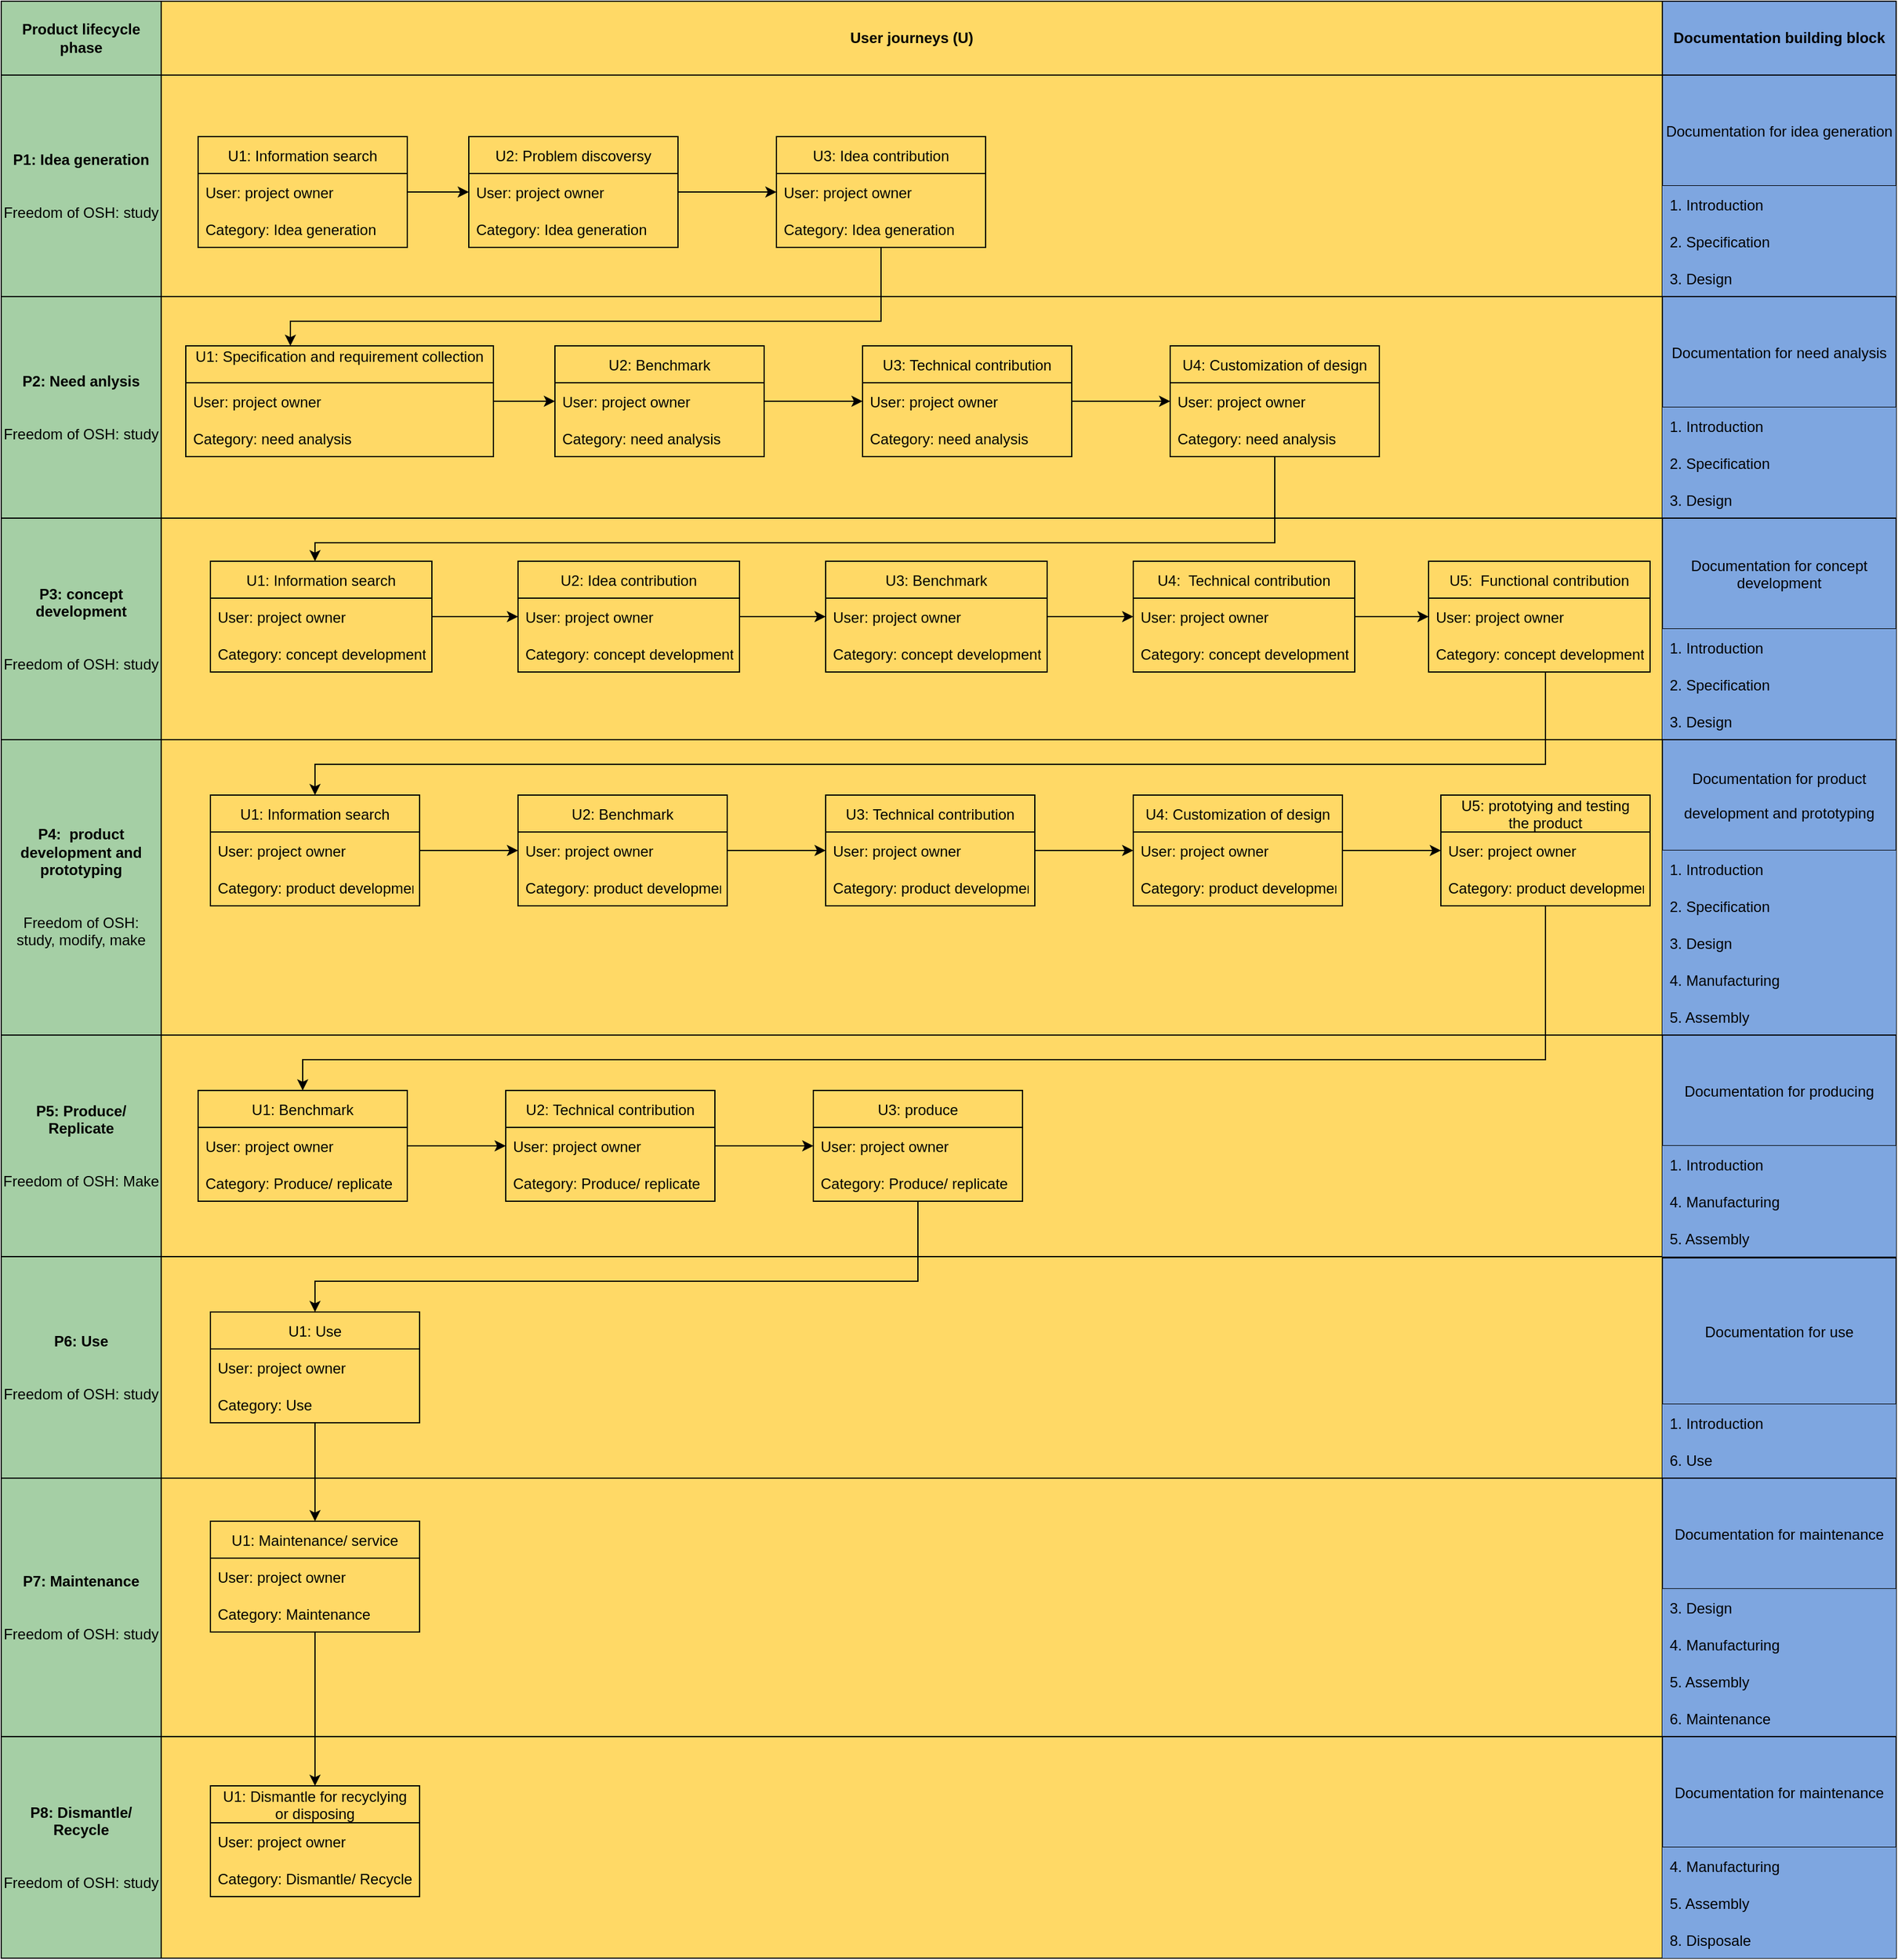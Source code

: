 <mxfile version="15.3.8" type="github">
  <diagram id="PqBIYU05dPy_sP4pm3ZJ" name="Page-1">
    <mxGraphModel dx="1395" dy="766" grid="1" gridSize="10" guides="1" tooltips="1" connect="1" arrows="1" fold="1" page="1" pageScale="1" pageWidth="827" pageHeight="1169" math="0" shadow="0">
      <root>
        <mxCell id="0" />
        <mxCell id="1" parent="0" />
        <mxCell id="xGW7fza09lIFAX_tL9IV-196" value="" style="rounded=0;whiteSpace=wrap;html=1;fillColor=#FFD966;" vertex="1" parent="1">
          <mxGeometry x="230" y="1450" width="1220" height="180" as="geometry" />
        </mxCell>
        <mxCell id="xGW7fza09lIFAX_tL9IV-183" value="" style="rounded=0;whiteSpace=wrap;html=1;fillColor=#FFD966;" vertex="1" parent="1">
          <mxGeometry x="230" y="1240" width="1220" height="210" as="geometry" />
        </mxCell>
        <mxCell id="xGW7fza09lIFAX_tL9IV-172" value="" style="rounded=0;whiteSpace=wrap;html=1;fillColor=#FFD966;" vertex="1" parent="1">
          <mxGeometry x="230" y="1060" width="1220" height="180" as="geometry" />
        </mxCell>
        <mxCell id="xGW7fza09lIFAX_tL9IV-149" value="" style="rounded=0;whiteSpace=wrap;html=1;fillColor=#FFD966;" vertex="1" parent="1">
          <mxGeometry x="230" y="880" width="1220" height="180" as="geometry" />
        </mxCell>
        <mxCell id="xGW7fza09lIFAX_tL9IV-121" value="" style="rounded=0;whiteSpace=wrap;html=1;fillColor=#FFD966;" vertex="1" parent="1">
          <mxGeometry x="230" y="640" width="1220" height="240" as="geometry" />
        </mxCell>
        <mxCell id="xGW7fza09lIFAX_tL9IV-95" value="" style="rounded=0;whiteSpace=wrap;html=1;fillColor=#FFD966;" vertex="1" parent="1">
          <mxGeometry x="230" y="460" width="1220" height="180" as="geometry" />
        </mxCell>
        <mxCell id="xGW7fza09lIFAX_tL9IV-64" value="" style="rounded=0;whiteSpace=wrap;html=1;fillColor=#FFD966;" vertex="1" parent="1">
          <mxGeometry x="230" y="280" width="1220" height="180" as="geometry" />
        </mxCell>
        <mxCell id="xGW7fza09lIFAX_tL9IV-52" value="" style="rounded=0;whiteSpace=wrap;html=1;fillColor=#FFD966;" vertex="1" parent="1">
          <mxGeometry x="230" y="100" width="1220" height="180" as="geometry" />
        </mxCell>
        <mxCell id="xGW7fza09lIFAX_tL9IV-37" value="&lt;div&gt;&lt;b&gt;P1: Idea generation&lt;/b&gt;&lt;/div&gt;&lt;div&gt;&lt;br&gt;&lt;/div&gt;&lt;div&gt;&lt;br&gt;&lt;/div&gt;&lt;div&gt;Freedom of OSH: study&lt;br&gt;&lt;/div&gt;" style="rounded=0;whiteSpace=wrap;html=1;fillColor=#A5CFA5;" vertex="1" parent="1">
          <mxGeometry x="100" y="100" width="130" height="180" as="geometry" />
        </mxCell>
        <mxCell id="xGW7fza09lIFAX_tL9IV-38" value="U1: Information search" style="swimlane;fontStyle=0;childLayout=stackLayout;horizontal=1;startSize=30;horizontalStack=0;resizeParent=1;resizeParentMax=0;resizeLast=0;collapsible=1;marginBottom=0;fillColor=#FFD966;" vertex="1" parent="1">
          <mxGeometry x="260" y="150" width="170" height="90" as="geometry" />
        </mxCell>
        <mxCell id="xGW7fza09lIFAX_tL9IV-39" value="User: project owner" style="text;strokeColor=none;fillColor=none;align=left;verticalAlign=middle;spacingLeft=4;spacingRight=4;overflow=hidden;points=[[0,0.5],[1,0.5]];portConstraint=eastwest;rotatable=0;" vertex="1" parent="xGW7fza09lIFAX_tL9IV-38">
          <mxGeometry y="30" width="170" height="30" as="geometry" />
        </mxCell>
        <mxCell id="xGW7fza09lIFAX_tL9IV-40" value="Category: Idea generation" style="text;strokeColor=none;fillColor=none;align=left;verticalAlign=middle;spacingLeft=4;spacingRight=4;overflow=hidden;points=[[0,0.5],[1,0.5]];portConstraint=eastwest;rotatable=0;" vertex="1" parent="xGW7fza09lIFAX_tL9IV-38">
          <mxGeometry y="60" width="170" height="30" as="geometry" />
        </mxCell>
        <mxCell id="xGW7fza09lIFAX_tL9IV-51" value="" style="edgeStyle=orthogonalEdgeStyle;rounded=0;orthogonalLoop=1;jettySize=auto;html=1;" edge="1" parent="1" source="xGW7fza09lIFAX_tL9IV-44" target="xGW7fza09lIFAX_tL9IV-48">
          <mxGeometry relative="1" as="geometry" />
        </mxCell>
        <mxCell id="xGW7fza09lIFAX_tL9IV-44" value="U2: Problem discoversy" style="swimlane;fontStyle=0;childLayout=stackLayout;horizontal=1;startSize=30;horizontalStack=0;resizeParent=1;resizeParentMax=0;resizeLast=0;collapsible=1;marginBottom=0;fillColor=#FFD966;" vertex="1" parent="1">
          <mxGeometry x="480" y="150" width="170" height="90" as="geometry" />
        </mxCell>
        <mxCell id="xGW7fza09lIFAX_tL9IV-45" value="User: project owner" style="text;strokeColor=none;fillColor=none;align=left;verticalAlign=middle;spacingLeft=4;spacingRight=4;overflow=hidden;points=[[0,0.5],[1,0.5]];portConstraint=eastwest;rotatable=0;" vertex="1" parent="xGW7fza09lIFAX_tL9IV-44">
          <mxGeometry y="30" width="170" height="30" as="geometry" />
        </mxCell>
        <mxCell id="xGW7fza09lIFAX_tL9IV-46" value="Category: Idea generation" style="text;strokeColor=none;fillColor=none;align=left;verticalAlign=middle;spacingLeft=4;spacingRight=4;overflow=hidden;points=[[0,0.5],[1,0.5]];portConstraint=eastwest;rotatable=0;" vertex="1" parent="xGW7fza09lIFAX_tL9IV-44">
          <mxGeometry y="60" width="170" height="30" as="geometry" />
        </mxCell>
        <mxCell id="xGW7fza09lIFAX_tL9IV-47" value="" style="endArrow=classic;html=1;exitX=1;exitY=0.5;exitDx=0;exitDy=0;" edge="1" parent="1" source="xGW7fza09lIFAX_tL9IV-39">
          <mxGeometry width="50" height="50" relative="1" as="geometry">
            <mxPoint x="490" y="220" as="sourcePoint" />
            <mxPoint x="480" y="195" as="targetPoint" />
          </mxGeometry>
        </mxCell>
        <mxCell id="xGW7fza09lIFAX_tL9IV-63" value="" style="edgeStyle=orthogonalEdgeStyle;rounded=0;orthogonalLoop=1;jettySize=auto;html=1;" edge="1" parent="1" source="xGW7fza09lIFAX_tL9IV-48" target="xGW7fza09lIFAX_tL9IV-60">
          <mxGeometry relative="1" as="geometry">
            <Array as="points">
              <mxPoint x="815" y="300" />
              <mxPoint x="335" y="300" />
            </Array>
          </mxGeometry>
        </mxCell>
        <mxCell id="xGW7fza09lIFAX_tL9IV-48" value="U3: Idea contribution" style="swimlane;fontStyle=0;childLayout=stackLayout;horizontal=1;startSize=30;horizontalStack=0;resizeParent=1;resizeParentMax=0;resizeLast=0;collapsible=1;marginBottom=0;fillColor=#FFD966;" vertex="1" parent="1">
          <mxGeometry x="730" y="150" width="170" height="90" as="geometry" />
        </mxCell>
        <mxCell id="xGW7fza09lIFAX_tL9IV-49" value="User: project owner" style="text;strokeColor=none;fillColor=none;align=left;verticalAlign=middle;spacingLeft=4;spacingRight=4;overflow=hidden;points=[[0,0.5],[1,0.5]];portConstraint=eastwest;rotatable=0;" vertex="1" parent="xGW7fza09lIFAX_tL9IV-48">
          <mxGeometry y="30" width="170" height="30" as="geometry" />
        </mxCell>
        <mxCell id="xGW7fza09lIFAX_tL9IV-50" value="Category: Idea generation" style="text;strokeColor=none;fillColor=none;align=left;verticalAlign=middle;spacingLeft=4;spacingRight=4;overflow=hidden;points=[[0,0.5],[1,0.5]];portConstraint=eastwest;rotatable=0;" vertex="1" parent="xGW7fza09lIFAX_tL9IV-48">
          <mxGeometry y="60" width="170" height="30" as="geometry" />
        </mxCell>
        <mxCell id="xGW7fza09lIFAX_tL9IV-56" value="Documentation for idea generation" style="swimlane;fontStyle=0;childLayout=stackLayout;horizontal=1;startSize=90;horizontalStack=0;resizeParent=1;resizeParentMax=0;resizeLast=0;collapsible=1;marginBottom=0;fillColor=#7EA6E0;" vertex="1" parent="1">
          <mxGeometry x="1450" y="100" width="190" height="180" as="geometry" />
        </mxCell>
        <mxCell id="xGW7fza09lIFAX_tL9IV-57" value="1. Introduction" style="text;strokeColor=none;fillColor=#7EA6E0;align=left;verticalAlign=middle;spacingLeft=4;spacingRight=4;overflow=hidden;points=[[0,0.5],[1,0.5]];portConstraint=eastwest;rotatable=0;" vertex="1" parent="xGW7fza09lIFAX_tL9IV-56">
          <mxGeometry y="90" width="190" height="30" as="geometry" />
        </mxCell>
        <mxCell id="xGW7fza09lIFAX_tL9IV-58" value="2. Specification" style="text;strokeColor=none;fillColor=#7EA6E0;align=left;verticalAlign=middle;spacingLeft=4;spacingRight=4;overflow=hidden;points=[[0,0.5],[1,0.5]];portConstraint=eastwest;rotatable=0;" vertex="1" parent="xGW7fza09lIFAX_tL9IV-56">
          <mxGeometry y="120" width="190" height="30" as="geometry" />
        </mxCell>
        <mxCell id="xGW7fza09lIFAX_tL9IV-59" value="3. Design" style="text;strokeColor=none;fillColor=#7EA6E0;align=left;verticalAlign=middle;spacingLeft=4;spacingRight=4;overflow=hidden;points=[[0,0.5],[1,0.5]];portConstraint=eastwest;rotatable=0;" vertex="1" parent="xGW7fza09lIFAX_tL9IV-56">
          <mxGeometry y="150" width="190" height="30" as="geometry" />
        </mxCell>
        <mxCell id="xGW7fza09lIFAX_tL9IV-60" value="U1: Specification and requirement collection&#xa;" style="swimlane;fontStyle=0;childLayout=stackLayout;horizontal=1;startSize=30;horizontalStack=0;resizeParent=1;resizeParentMax=0;resizeLast=0;collapsible=1;marginBottom=0;fillColor=#FFD966;" vertex="1" parent="1">
          <mxGeometry x="250" y="320" width="250" height="90" as="geometry" />
        </mxCell>
        <mxCell id="xGW7fza09lIFAX_tL9IV-61" value="User: project owner" style="text;strokeColor=none;fillColor=none;align=left;verticalAlign=middle;spacingLeft=4;spacingRight=4;overflow=hidden;points=[[0,0.5],[1,0.5]];portConstraint=eastwest;rotatable=0;" vertex="1" parent="xGW7fza09lIFAX_tL9IV-60">
          <mxGeometry y="30" width="250" height="30" as="geometry" />
        </mxCell>
        <mxCell id="xGW7fza09lIFAX_tL9IV-62" value="Category: need analysis" style="text;strokeColor=none;fillColor=none;align=left;verticalAlign=middle;spacingLeft=4;spacingRight=4;overflow=hidden;points=[[0,0.5],[1,0.5]];portConstraint=eastwest;rotatable=0;" vertex="1" parent="xGW7fza09lIFAX_tL9IV-60">
          <mxGeometry y="60" width="250" height="30" as="geometry" />
        </mxCell>
        <mxCell id="xGW7fza09lIFAX_tL9IV-65" value="&lt;div&gt;&lt;b&gt;P2: Need anlysis&lt;br&gt;&lt;/b&gt;&lt;/div&gt;&lt;div&gt;&lt;br&gt;&lt;/div&gt;&lt;div&gt;&lt;br&gt;&lt;/div&gt;&lt;div&gt;Freedom of OSH: study&lt;br&gt;&lt;/div&gt;" style="rounded=0;whiteSpace=wrap;html=1;fillColor=#A5CFA5;" vertex="1" parent="1">
          <mxGeometry x="100" y="280" width="130" height="180" as="geometry" />
        </mxCell>
        <mxCell id="xGW7fza09lIFAX_tL9IV-77" value="" style="edgeStyle=orthogonalEdgeStyle;rounded=0;orthogonalLoop=1;jettySize=auto;html=1;" edge="1" parent="1" source="xGW7fza09lIFAX_tL9IV-69" target="xGW7fza09lIFAX_tL9IV-74">
          <mxGeometry relative="1" as="geometry" />
        </mxCell>
        <mxCell id="xGW7fza09lIFAX_tL9IV-69" value="U2: Benchmark" style="swimlane;fontStyle=0;childLayout=stackLayout;horizontal=1;startSize=30;horizontalStack=0;resizeParent=1;resizeParentMax=0;resizeLast=0;collapsible=1;marginBottom=0;fillColor=#FFD966;" vertex="1" parent="1">
          <mxGeometry x="550" y="320" width="170" height="90" as="geometry" />
        </mxCell>
        <mxCell id="xGW7fza09lIFAX_tL9IV-70" value="User: project owner" style="text;strokeColor=none;fillColor=none;align=left;verticalAlign=middle;spacingLeft=4;spacingRight=4;overflow=hidden;points=[[0,0.5],[1,0.5]];portConstraint=eastwest;rotatable=0;" vertex="1" parent="xGW7fza09lIFAX_tL9IV-69">
          <mxGeometry y="30" width="170" height="30" as="geometry" />
        </mxCell>
        <mxCell id="xGW7fza09lIFAX_tL9IV-71" value="Category: need analysis" style="text;strokeColor=none;fillColor=none;align=left;verticalAlign=middle;spacingLeft=4;spacingRight=4;overflow=hidden;points=[[0,0.5],[1,0.5]];portConstraint=eastwest;rotatable=0;" vertex="1" parent="xGW7fza09lIFAX_tL9IV-69">
          <mxGeometry y="60" width="170" height="30" as="geometry" />
        </mxCell>
        <mxCell id="xGW7fza09lIFAX_tL9IV-72" value="" style="endArrow=classic;html=1;exitX=1;exitY=0.5;exitDx=0;exitDy=0;" edge="1" parent="1" source="xGW7fza09lIFAX_tL9IV-61">
          <mxGeometry width="50" height="50" relative="1" as="geometry">
            <mxPoint x="560" y="220" as="sourcePoint" />
            <mxPoint x="550" y="365" as="targetPoint" />
          </mxGeometry>
        </mxCell>
        <mxCell id="xGW7fza09lIFAX_tL9IV-82" value="" style="edgeStyle=orthogonalEdgeStyle;rounded=0;orthogonalLoop=1;jettySize=auto;html=1;" edge="1" parent="1" source="xGW7fza09lIFAX_tL9IV-74" target="xGW7fza09lIFAX_tL9IV-79">
          <mxGeometry relative="1" as="geometry" />
        </mxCell>
        <mxCell id="xGW7fza09lIFAX_tL9IV-74" value="U3: Technical contribution" style="swimlane;fontStyle=0;childLayout=stackLayout;horizontal=1;startSize=30;horizontalStack=0;resizeParent=1;resizeParentMax=0;resizeLast=0;collapsible=1;marginBottom=0;fillColor=#FFD966;" vertex="1" parent="1">
          <mxGeometry x="800" y="320" width="170" height="90" as="geometry" />
        </mxCell>
        <mxCell id="xGW7fza09lIFAX_tL9IV-75" value="User: project owner" style="text;strokeColor=none;fillColor=none;align=left;verticalAlign=middle;spacingLeft=4;spacingRight=4;overflow=hidden;points=[[0,0.5],[1,0.5]];portConstraint=eastwest;rotatable=0;" vertex="1" parent="xGW7fza09lIFAX_tL9IV-74">
          <mxGeometry y="30" width="170" height="30" as="geometry" />
        </mxCell>
        <mxCell id="xGW7fza09lIFAX_tL9IV-76" value="Category: need analysis" style="text;strokeColor=none;fillColor=none;align=left;verticalAlign=middle;spacingLeft=4;spacingRight=4;overflow=hidden;points=[[0,0.5],[1,0.5]];portConstraint=eastwest;rotatable=0;" vertex="1" parent="xGW7fza09lIFAX_tL9IV-74">
          <mxGeometry y="60" width="170" height="30" as="geometry" />
        </mxCell>
        <mxCell id="xGW7fza09lIFAX_tL9IV-99" value="" style="edgeStyle=orthogonalEdgeStyle;rounded=0;orthogonalLoop=1;jettySize=auto;html=1;" edge="1" parent="1" source="xGW7fza09lIFAX_tL9IV-79" target="xGW7fza09lIFAX_tL9IV-96">
          <mxGeometry relative="1" as="geometry">
            <Array as="points">
              <mxPoint x="1135" y="480" />
              <mxPoint x="355" y="480" />
            </Array>
          </mxGeometry>
        </mxCell>
        <mxCell id="xGW7fza09lIFAX_tL9IV-79" value="U4: Customization of design " style="swimlane;fontStyle=0;childLayout=stackLayout;horizontal=1;startSize=30;horizontalStack=0;resizeParent=1;resizeParentMax=0;resizeLast=0;collapsible=1;marginBottom=0;fillColor=#FFD966;" vertex="1" parent="1">
          <mxGeometry x="1050" y="320" width="170" height="90" as="geometry" />
        </mxCell>
        <mxCell id="xGW7fza09lIFAX_tL9IV-80" value="User: project owner" style="text;strokeColor=none;fillColor=none;align=left;verticalAlign=middle;spacingLeft=4;spacingRight=4;overflow=hidden;points=[[0,0.5],[1,0.5]];portConstraint=eastwest;rotatable=0;" vertex="1" parent="xGW7fza09lIFAX_tL9IV-79">
          <mxGeometry y="30" width="170" height="30" as="geometry" />
        </mxCell>
        <mxCell id="xGW7fza09lIFAX_tL9IV-81" value="Category: need analysis" style="text;strokeColor=none;fillColor=none;align=left;verticalAlign=middle;spacingLeft=4;spacingRight=4;overflow=hidden;points=[[0,0.5],[1,0.5]];portConstraint=eastwest;rotatable=0;" vertex="1" parent="xGW7fza09lIFAX_tL9IV-79">
          <mxGeometry y="60" width="170" height="30" as="geometry" />
        </mxCell>
        <mxCell id="xGW7fza09lIFAX_tL9IV-87" value="Documentation for need analysis" style="swimlane;fontStyle=0;childLayout=stackLayout;horizontal=1;startSize=90;horizontalStack=0;resizeParent=1;resizeParentMax=0;resizeLast=0;collapsible=1;marginBottom=0;fillColor=#7EA6E0;" vertex="1" parent="1">
          <mxGeometry x="1450" y="280" width="190" height="180" as="geometry" />
        </mxCell>
        <mxCell id="xGW7fza09lIFAX_tL9IV-88" value="1. Introduction" style="text;strokeColor=none;fillColor=#7EA6E0;align=left;verticalAlign=middle;spacingLeft=4;spacingRight=4;overflow=hidden;points=[[0,0.5],[1,0.5]];portConstraint=eastwest;rotatable=0;" vertex="1" parent="xGW7fza09lIFAX_tL9IV-87">
          <mxGeometry y="90" width="190" height="30" as="geometry" />
        </mxCell>
        <mxCell id="xGW7fza09lIFAX_tL9IV-89" value="2. Specification" style="text;strokeColor=none;fillColor=#7EA6E0;align=left;verticalAlign=middle;spacingLeft=4;spacingRight=4;overflow=hidden;points=[[0,0.5],[1,0.5]];portConstraint=eastwest;rotatable=0;" vertex="1" parent="xGW7fza09lIFAX_tL9IV-87">
          <mxGeometry y="120" width="190" height="30" as="geometry" />
        </mxCell>
        <mxCell id="xGW7fza09lIFAX_tL9IV-90" value="3. Design" style="text;strokeColor=none;fillColor=#7EA6E0;align=left;verticalAlign=middle;spacingLeft=4;spacingRight=4;overflow=hidden;points=[[0,0.5],[1,0.5]];portConstraint=eastwest;rotatable=0;" vertex="1" parent="xGW7fza09lIFAX_tL9IV-87">
          <mxGeometry y="150" width="190" height="30" as="geometry" />
        </mxCell>
        <mxCell id="xGW7fza09lIFAX_tL9IV-91" value="&lt;b&gt;Product lifecycle phase &lt;br&gt;&lt;/b&gt;" style="rounded=0;whiteSpace=wrap;html=1;fillColor=#A5CFA5;" vertex="1" parent="1">
          <mxGeometry x="100" y="40" width="130" height="60" as="geometry" />
        </mxCell>
        <mxCell id="xGW7fza09lIFAX_tL9IV-92" value="&lt;b&gt;User journeys (U) &lt;/b&gt;" style="rounded=0;whiteSpace=wrap;html=1;fillColor=#FFD966;" vertex="1" parent="1">
          <mxGeometry x="230" y="40" width="1220" height="60" as="geometry" />
        </mxCell>
        <mxCell id="xGW7fza09lIFAX_tL9IV-93" value="&lt;b&gt;Documentation building block&lt;/b&gt;" style="rounded=0;whiteSpace=wrap;html=1;fillColor=#7EA6E0;" vertex="1" parent="1">
          <mxGeometry x="1450" y="40" width="190" height="60" as="geometry" />
        </mxCell>
        <mxCell id="xGW7fza09lIFAX_tL9IV-94" value="&lt;div&gt;&lt;b&gt;P3: concept development&lt;br&gt;&lt;/b&gt;&lt;/div&gt;&lt;div&gt;&lt;br&gt;&lt;/div&gt;&lt;div&gt;&lt;br&gt;&lt;/div&gt;&lt;div&gt;Freedom of OSH: study&lt;br&gt;&lt;/div&gt;" style="rounded=0;whiteSpace=wrap;html=1;fillColor=#A5CFA5;" vertex="1" parent="1">
          <mxGeometry x="100" y="460" width="130" height="180" as="geometry" />
        </mxCell>
        <mxCell id="xGW7fza09lIFAX_tL9IV-103" value="" style="edgeStyle=orthogonalEdgeStyle;rounded=0;orthogonalLoop=1;jettySize=auto;html=1;" edge="1" parent="1" source="xGW7fza09lIFAX_tL9IV-96" target="xGW7fza09lIFAX_tL9IV-100">
          <mxGeometry relative="1" as="geometry" />
        </mxCell>
        <mxCell id="xGW7fza09lIFAX_tL9IV-96" value="U1: Information search" style="swimlane;fontStyle=0;childLayout=stackLayout;horizontal=1;startSize=30;horizontalStack=0;resizeParent=1;resizeParentMax=0;resizeLast=0;collapsible=1;marginBottom=0;fillColor=#FFD966;" vertex="1" parent="1">
          <mxGeometry x="270" y="495" width="180" height="90" as="geometry" />
        </mxCell>
        <mxCell id="xGW7fza09lIFAX_tL9IV-97" value="User: project owner" style="text;strokeColor=none;fillColor=none;align=left;verticalAlign=middle;spacingLeft=4;spacingRight=4;overflow=hidden;points=[[0,0.5],[1,0.5]];portConstraint=eastwest;rotatable=0;" vertex="1" parent="xGW7fza09lIFAX_tL9IV-96">
          <mxGeometry y="30" width="180" height="30" as="geometry" />
        </mxCell>
        <mxCell id="xGW7fza09lIFAX_tL9IV-98" value="Category: concept development" style="text;strokeColor=none;fillColor=none;align=left;verticalAlign=middle;spacingLeft=4;spacingRight=4;overflow=hidden;points=[[0,0.5],[1,0.5]];portConstraint=eastwest;rotatable=0;" vertex="1" parent="xGW7fza09lIFAX_tL9IV-96">
          <mxGeometry y="60" width="180" height="30" as="geometry" />
        </mxCell>
        <mxCell id="xGW7fza09lIFAX_tL9IV-107" value="" style="edgeStyle=orthogonalEdgeStyle;rounded=0;orthogonalLoop=1;jettySize=auto;html=1;" edge="1" parent="1" source="xGW7fza09lIFAX_tL9IV-100" target="xGW7fza09lIFAX_tL9IV-104">
          <mxGeometry relative="1" as="geometry" />
        </mxCell>
        <mxCell id="xGW7fza09lIFAX_tL9IV-100" value="U2: Idea contribution" style="swimlane;fontStyle=0;childLayout=stackLayout;horizontal=1;startSize=30;horizontalStack=0;resizeParent=1;resizeParentMax=0;resizeLast=0;collapsible=1;marginBottom=0;fillColor=#FFD966;" vertex="1" parent="1">
          <mxGeometry x="520" y="495" width="180" height="90" as="geometry" />
        </mxCell>
        <mxCell id="xGW7fza09lIFAX_tL9IV-101" value="User: project owner" style="text;strokeColor=none;fillColor=none;align=left;verticalAlign=middle;spacingLeft=4;spacingRight=4;overflow=hidden;points=[[0,0.5],[1,0.5]];portConstraint=eastwest;rotatable=0;" vertex="1" parent="xGW7fza09lIFAX_tL9IV-100">
          <mxGeometry y="30" width="180" height="30" as="geometry" />
        </mxCell>
        <mxCell id="xGW7fza09lIFAX_tL9IV-102" value="Category: concept development" style="text;strokeColor=none;fillColor=none;align=left;verticalAlign=middle;spacingLeft=4;spacingRight=4;overflow=hidden;points=[[0,0.5],[1,0.5]];portConstraint=eastwest;rotatable=0;" vertex="1" parent="xGW7fza09lIFAX_tL9IV-100">
          <mxGeometry y="60" width="180" height="30" as="geometry" />
        </mxCell>
        <mxCell id="xGW7fza09lIFAX_tL9IV-111" value="" style="edgeStyle=orthogonalEdgeStyle;rounded=0;orthogonalLoop=1;jettySize=auto;html=1;" edge="1" parent="1" source="xGW7fza09lIFAX_tL9IV-104" target="xGW7fza09lIFAX_tL9IV-108">
          <mxGeometry relative="1" as="geometry" />
        </mxCell>
        <mxCell id="xGW7fza09lIFAX_tL9IV-104" value="U3: Benchmark" style="swimlane;fontStyle=0;childLayout=stackLayout;horizontal=1;startSize=30;horizontalStack=0;resizeParent=1;resizeParentMax=0;resizeLast=0;collapsible=1;marginBottom=0;fillColor=#FFD966;" vertex="1" parent="1">
          <mxGeometry x="770" y="495" width="180" height="90" as="geometry" />
        </mxCell>
        <mxCell id="xGW7fza09lIFAX_tL9IV-105" value="User: project owner" style="text;strokeColor=none;fillColor=none;align=left;verticalAlign=middle;spacingLeft=4;spacingRight=4;overflow=hidden;points=[[0,0.5],[1,0.5]];portConstraint=eastwest;rotatable=0;" vertex="1" parent="xGW7fza09lIFAX_tL9IV-104">
          <mxGeometry y="30" width="180" height="30" as="geometry" />
        </mxCell>
        <mxCell id="xGW7fza09lIFAX_tL9IV-106" value="Category: concept development" style="text;strokeColor=none;fillColor=none;align=left;verticalAlign=middle;spacingLeft=4;spacingRight=4;overflow=hidden;points=[[0,0.5],[1,0.5]];portConstraint=eastwest;rotatable=0;" vertex="1" parent="xGW7fza09lIFAX_tL9IV-104">
          <mxGeometry y="60" width="180" height="30" as="geometry" />
        </mxCell>
        <mxCell id="xGW7fza09lIFAX_tL9IV-115" value="" style="edgeStyle=orthogonalEdgeStyle;rounded=0;orthogonalLoop=1;jettySize=auto;html=1;" edge="1" parent="1" source="xGW7fza09lIFAX_tL9IV-108" target="xGW7fza09lIFAX_tL9IV-112">
          <mxGeometry relative="1" as="geometry" />
        </mxCell>
        <mxCell id="xGW7fza09lIFAX_tL9IV-108" value="U4:  Technical contribution" style="swimlane;fontStyle=0;childLayout=stackLayout;horizontal=1;startSize=30;horizontalStack=0;resizeParent=1;resizeParentMax=0;resizeLast=0;collapsible=1;marginBottom=0;fillColor=#FFD966;" vertex="1" parent="1">
          <mxGeometry x="1020" y="495" width="180" height="90" as="geometry" />
        </mxCell>
        <mxCell id="xGW7fza09lIFAX_tL9IV-109" value="User: project owner" style="text;strokeColor=none;fillColor=none;align=left;verticalAlign=middle;spacingLeft=4;spacingRight=4;overflow=hidden;points=[[0,0.5],[1,0.5]];portConstraint=eastwest;rotatable=0;" vertex="1" parent="xGW7fza09lIFAX_tL9IV-108">
          <mxGeometry y="30" width="180" height="30" as="geometry" />
        </mxCell>
        <mxCell id="xGW7fza09lIFAX_tL9IV-110" value="Category: concept development" style="text;strokeColor=none;fillColor=none;align=left;verticalAlign=middle;spacingLeft=4;spacingRight=4;overflow=hidden;points=[[0,0.5],[1,0.5]];portConstraint=eastwest;rotatable=0;" vertex="1" parent="xGW7fza09lIFAX_tL9IV-108">
          <mxGeometry y="60" width="180" height="30" as="geometry" />
        </mxCell>
        <mxCell id="xGW7fza09lIFAX_tL9IV-125" value="" style="edgeStyle=orthogonalEdgeStyle;rounded=0;orthogonalLoop=1;jettySize=auto;html=1;" edge="1" parent="1" source="xGW7fza09lIFAX_tL9IV-112" target="xGW7fza09lIFAX_tL9IV-122">
          <mxGeometry relative="1" as="geometry">
            <Array as="points">
              <mxPoint x="1355" y="660" />
              <mxPoint x="355" y="660" />
            </Array>
          </mxGeometry>
        </mxCell>
        <mxCell id="xGW7fza09lIFAX_tL9IV-112" value="U5:  Functional contribution" style="swimlane;fontStyle=0;childLayout=stackLayout;horizontal=1;startSize=30;horizontalStack=0;resizeParent=1;resizeParentMax=0;resizeLast=0;collapsible=1;marginBottom=0;fillColor=#FFD966;" vertex="1" parent="1">
          <mxGeometry x="1260" y="495" width="180" height="90" as="geometry" />
        </mxCell>
        <mxCell id="xGW7fza09lIFAX_tL9IV-113" value="User: project owner" style="text;strokeColor=none;fillColor=none;align=left;verticalAlign=middle;spacingLeft=4;spacingRight=4;overflow=hidden;points=[[0,0.5],[1,0.5]];portConstraint=eastwest;rotatable=0;" vertex="1" parent="xGW7fza09lIFAX_tL9IV-112">
          <mxGeometry y="30" width="180" height="30" as="geometry" />
        </mxCell>
        <mxCell id="xGW7fza09lIFAX_tL9IV-114" value="Category: concept development" style="text;strokeColor=none;fillColor=none;align=left;verticalAlign=middle;spacingLeft=4;spacingRight=4;overflow=hidden;points=[[0,0.5],[1,0.5]];portConstraint=eastwest;rotatable=0;" vertex="1" parent="xGW7fza09lIFAX_tL9IV-112">
          <mxGeometry y="60" width="180" height="30" as="geometry" />
        </mxCell>
        <mxCell id="xGW7fza09lIFAX_tL9IV-116" value="Documentation for concept&#xa; development" style="swimlane;fontStyle=0;childLayout=stackLayout;horizontal=1;startSize=90;horizontalStack=0;resizeParent=1;resizeParentMax=0;resizeLast=0;collapsible=1;marginBottom=0;fillColor=#7EA6E0;" vertex="1" parent="1">
          <mxGeometry x="1450" y="460" width="190" height="180" as="geometry" />
        </mxCell>
        <mxCell id="xGW7fza09lIFAX_tL9IV-117" value="1. Introduction" style="text;strokeColor=none;fillColor=#7EA6E0;align=left;verticalAlign=middle;spacingLeft=4;spacingRight=4;overflow=hidden;points=[[0,0.5],[1,0.5]];portConstraint=eastwest;rotatable=0;" vertex="1" parent="xGW7fza09lIFAX_tL9IV-116">
          <mxGeometry y="90" width="190" height="30" as="geometry" />
        </mxCell>
        <mxCell id="xGW7fza09lIFAX_tL9IV-118" value="2. Specification" style="text;strokeColor=none;fillColor=#7EA6E0;align=left;verticalAlign=middle;spacingLeft=4;spacingRight=4;overflow=hidden;points=[[0,0.5],[1,0.5]];portConstraint=eastwest;rotatable=0;" vertex="1" parent="xGW7fza09lIFAX_tL9IV-116">
          <mxGeometry y="120" width="190" height="30" as="geometry" />
        </mxCell>
        <mxCell id="xGW7fza09lIFAX_tL9IV-119" value="3. Design" style="text;strokeColor=none;fillColor=#7EA6E0;align=left;verticalAlign=middle;spacingLeft=4;spacingRight=4;overflow=hidden;points=[[0,0.5],[1,0.5]];portConstraint=eastwest;rotatable=0;" vertex="1" parent="xGW7fza09lIFAX_tL9IV-116">
          <mxGeometry y="150" width="190" height="30" as="geometry" />
        </mxCell>
        <mxCell id="xGW7fza09lIFAX_tL9IV-120" value="&lt;div&gt;&lt;b&gt;P4:&amp;nbsp; product development and prototyping&lt;br&gt;&lt;/b&gt;&lt;/div&gt;&lt;div&gt;&lt;br&gt;&lt;/div&gt;&lt;div&gt;&lt;br&gt;&lt;/div&gt;&lt;div&gt;Freedom of OSH: study, modify, make&lt;br&gt;&lt;/div&gt;" style="rounded=0;whiteSpace=wrap;html=1;fillColor=#A5CFA5;" vertex="1" parent="1">
          <mxGeometry x="100" y="640" width="130" height="240" as="geometry" />
        </mxCell>
        <mxCell id="xGW7fza09lIFAX_tL9IV-129" value="" style="edgeStyle=orthogonalEdgeStyle;rounded=0;orthogonalLoop=1;jettySize=auto;html=1;" edge="1" parent="1" source="xGW7fza09lIFAX_tL9IV-122" target="xGW7fza09lIFAX_tL9IV-126">
          <mxGeometry relative="1" as="geometry" />
        </mxCell>
        <mxCell id="xGW7fza09lIFAX_tL9IV-122" value="U1: Information search" style="swimlane;fontStyle=0;childLayout=stackLayout;horizontal=1;startSize=30;horizontalStack=0;resizeParent=1;resizeParentMax=0;resizeLast=0;collapsible=1;marginBottom=0;fillColor=#FFD966;" vertex="1" parent="1">
          <mxGeometry x="270" y="685" width="170" height="90" as="geometry" />
        </mxCell>
        <mxCell id="xGW7fza09lIFAX_tL9IV-123" value="User: project owner" style="text;strokeColor=none;fillColor=none;align=left;verticalAlign=middle;spacingLeft=4;spacingRight=4;overflow=hidden;points=[[0,0.5],[1,0.5]];portConstraint=eastwest;rotatable=0;" vertex="1" parent="xGW7fza09lIFAX_tL9IV-122">
          <mxGeometry y="30" width="170" height="30" as="geometry" />
        </mxCell>
        <mxCell id="xGW7fza09lIFAX_tL9IV-124" value="Category: product development" style="text;strokeColor=none;fillColor=none;align=left;verticalAlign=middle;spacingLeft=4;spacingRight=4;overflow=hidden;points=[[0,0.5],[1,0.5]];portConstraint=eastwest;rotatable=0;" vertex="1" parent="xGW7fza09lIFAX_tL9IV-122">
          <mxGeometry y="60" width="170" height="30" as="geometry" />
        </mxCell>
        <mxCell id="xGW7fza09lIFAX_tL9IV-133" value="" style="edgeStyle=orthogonalEdgeStyle;rounded=0;orthogonalLoop=1;jettySize=auto;html=1;" edge="1" parent="1" source="xGW7fza09lIFAX_tL9IV-126" target="xGW7fza09lIFAX_tL9IV-130">
          <mxGeometry relative="1" as="geometry" />
        </mxCell>
        <mxCell id="xGW7fza09lIFAX_tL9IV-126" value="U2: Benchmark" style="swimlane;fontStyle=0;childLayout=stackLayout;horizontal=1;startSize=30;horizontalStack=0;resizeParent=1;resizeParentMax=0;resizeLast=0;collapsible=1;marginBottom=0;fillColor=#FFD966;" vertex="1" parent="1">
          <mxGeometry x="520" y="685" width="170" height="90" as="geometry" />
        </mxCell>
        <mxCell id="xGW7fza09lIFAX_tL9IV-127" value="User: project owner" style="text;strokeColor=none;fillColor=none;align=left;verticalAlign=middle;spacingLeft=4;spacingRight=4;overflow=hidden;points=[[0,0.5],[1,0.5]];portConstraint=eastwest;rotatable=0;" vertex="1" parent="xGW7fza09lIFAX_tL9IV-126">
          <mxGeometry y="30" width="170" height="30" as="geometry" />
        </mxCell>
        <mxCell id="xGW7fza09lIFAX_tL9IV-128" value="Category: product development" style="text;strokeColor=none;fillColor=none;align=left;verticalAlign=middle;spacingLeft=4;spacingRight=4;overflow=hidden;points=[[0,0.5],[1,0.5]];portConstraint=eastwest;rotatable=0;" vertex="1" parent="xGW7fza09lIFAX_tL9IV-126">
          <mxGeometry y="60" width="170" height="30" as="geometry" />
        </mxCell>
        <mxCell id="xGW7fza09lIFAX_tL9IV-137" value="" style="edgeStyle=orthogonalEdgeStyle;rounded=0;orthogonalLoop=1;jettySize=auto;html=1;" edge="1" parent="1" source="xGW7fza09lIFAX_tL9IV-130" target="xGW7fza09lIFAX_tL9IV-134">
          <mxGeometry relative="1" as="geometry" />
        </mxCell>
        <mxCell id="xGW7fza09lIFAX_tL9IV-130" value="U3: Technical contribution" style="swimlane;fontStyle=0;childLayout=stackLayout;horizontal=1;startSize=30;horizontalStack=0;resizeParent=1;resizeParentMax=0;resizeLast=0;collapsible=1;marginBottom=0;fillColor=#FFD966;" vertex="1" parent="1">
          <mxGeometry x="770" y="685" width="170" height="90" as="geometry" />
        </mxCell>
        <mxCell id="xGW7fza09lIFAX_tL9IV-131" value="User: project owner" style="text;strokeColor=none;fillColor=none;align=left;verticalAlign=middle;spacingLeft=4;spacingRight=4;overflow=hidden;points=[[0,0.5],[1,0.5]];portConstraint=eastwest;rotatable=0;" vertex="1" parent="xGW7fza09lIFAX_tL9IV-130">
          <mxGeometry y="30" width="170" height="30" as="geometry" />
        </mxCell>
        <mxCell id="xGW7fza09lIFAX_tL9IV-132" value="Category: product development" style="text;strokeColor=none;fillColor=none;align=left;verticalAlign=middle;spacingLeft=4;spacingRight=4;overflow=hidden;points=[[0,0.5],[1,0.5]];portConstraint=eastwest;rotatable=0;" vertex="1" parent="xGW7fza09lIFAX_tL9IV-130">
          <mxGeometry y="60" width="170" height="30" as="geometry" />
        </mxCell>
        <mxCell id="xGW7fza09lIFAX_tL9IV-141" value="" style="edgeStyle=orthogonalEdgeStyle;rounded=0;orthogonalLoop=1;jettySize=auto;html=1;" edge="1" parent="1" source="xGW7fza09lIFAX_tL9IV-134" target="xGW7fza09lIFAX_tL9IV-138">
          <mxGeometry relative="1" as="geometry" />
        </mxCell>
        <mxCell id="xGW7fza09lIFAX_tL9IV-134" value="U4: Customization of design" style="swimlane;fontStyle=0;childLayout=stackLayout;horizontal=1;startSize=30;horizontalStack=0;resizeParent=1;resizeParentMax=0;resizeLast=0;collapsible=1;marginBottom=0;fillColor=#FFD966;" vertex="1" parent="1">
          <mxGeometry x="1020" y="685" width="170" height="90" as="geometry" />
        </mxCell>
        <mxCell id="xGW7fza09lIFAX_tL9IV-135" value="User: project owner" style="text;strokeColor=none;fillColor=none;align=left;verticalAlign=middle;spacingLeft=4;spacingRight=4;overflow=hidden;points=[[0,0.5],[1,0.5]];portConstraint=eastwest;rotatable=0;" vertex="1" parent="xGW7fza09lIFAX_tL9IV-134">
          <mxGeometry y="30" width="170" height="30" as="geometry" />
        </mxCell>
        <mxCell id="xGW7fza09lIFAX_tL9IV-136" value="Category: product development" style="text;strokeColor=none;fillColor=none;align=left;verticalAlign=middle;spacingLeft=4;spacingRight=4;overflow=hidden;points=[[0,0.5],[1,0.5]];portConstraint=eastwest;rotatable=0;" vertex="1" parent="xGW7fza09lIFAX_tL9IV-134">
          <mxGeometry y="60" width="170" height="30" as="geometry" />
        </mxCell>
        <mxCell id="xGW7fza09lIFAX_tL9IV-158" value="" style="edgeStyle=orthogonalEdgeStyle;rounded=0;orthogonalLoop=1;jettySize=auto;html=1;" edge="1" parent="1" source="xGW7fza09lIFAX_tL9IV-138" target="xGW7fza09lIFAX_tL9IV-155">
          <mxGeometry relative="1" as="geometry">
            <Array as="points">
              <mxPoint x="1355" y="900" />
              <mxPoint x="345" y="900" />
            </Array>
          </mxGeometry>
        </mxCell>
        <mxCell id="xGW7fza09lIFAX_tL9IV-138" value="U5: prototying and testing &#xa;the product" style="swimlane;fontStyle=0;childLayout=stackLayout;horizontal=1;startSize=30;horizontalStack=0;resizeParent=1;resizeParentMax=0;resizeLast=0;collapsible=1;marginBottom=0;fillColor=#FFD966;" vertex="1" parent="1">
          <mxGeometry x="1270" y="685" width="170" height="90" as="geometry" />
        </mxCell>
        <mxCell id="xGW7fza09lIFAX_tL9IV-139" value="User: project owner" style="text;strokeColor=none;fillColor=none;align=left;verticalAlign=middle;spacingLeft=4;spacingRight=4;overflow=hidden;points=[[0,0.5],[1,0.5]];portConstraint=eastwest;rotatable=0;" vertex="1" parent="xGW7fza09lIFAX_tL9IV-138">
          <mxGeometry y="30" width="170" height="30" as="geometry" />
        </mxCell>
        <mxCell id="xGW7fza09lIFAX_tL9IV-140" value="Category: product development" style="text;strokeColor=none;fillColor=none;align=left;verticalAlign=middle;spacingLeft=4;spacingRight=4;overflow=hidden;points=[[0,0.5],[1,0.5]];portConstraint=eastwest;rotatable=0;" vertex="1" parent="xGW7fza09lIFAX_tL9IV-138">
          <mxGeometry y="60" width="170" height="30" as="geometry" />
        </mxCell>
        <mxCell id="xGW7fza09lIFAX_tL9IV-142" value="Documentation for product &#xa;&#xa;development and prototyping" style="swimlane;fontStyle=0;childLayout=stackLayout;horizontal=1;startSize=90;horizontalStack=0;resizeParent=1;resizeParentMax=0;resizeLast=0;collapsible=1;marginBottom=0;fillColor=#7EA6E0;" vertex="1" parent="1">
          <mxGeometry x="1450" y="640" width="190" height="240" as="geometry" />
        </mxCell>
        <mxCell id="xGW7fza09lIFAX_tL9IV-143" value="1. Introduction" style="text;strokeColor=none;fillColor=#7EA6E0;align=left;verticalAlign=middle;spacingLeft=4;spacingRight=4;overflow=hidden;points=[[0,0.5],[1,0.5]];portConstraint=eastwest;rotatable=0;" vertex="1" parent="xGW7fza09lIFAX_tL9IV-142">
          <mxGeometry y="90" width="190" height="30" as="geometry" />
        </mxCell>
        <mxCell id="xGW7fza09lIFAX_tL9IV-144" value="2. Specification" style="text;strokeColor=none;fillColor=#7EA6E0;align=left;verticalAlign=middle;spacingLeft=4;spacingRight=4;overflow=hidden;points=[[0,0.5],[1,0.5]];portConstraint=eastwest;rotatable=0;" vertex="1" parent="xGW7fza09lIFAX_tL9IV-142">
          <mxGeometry y="120" width="190" height="30" as="geometry" />
        </mxCell>
        <mxCell id="xGW7fza09lIFAX_tL9IV-145" value="3. Design" style="text;strokeColor=none;fillColor=#7EA6E0;align=left;verticalAlign=middle;spacingLeft=4;spacingRight=4;overflow=hidden;points=[[0,0.5],[1,0.5]];portConstraint=eastwest;rotatable=0;" vertex="1" parent="xGW7fza09lIFAX_tL9IV-142">
          <mxGeometry y="150" width="190" height="30" as="geometry" />
        </mxCell>
        <mxCell id="xGW7fza09lIFAX_tL9IV-146" value="4. Manufacturing" style="text;strokeColor=none;fillColor=#7EA6E0;align=left;verticalAlign=middle;spacingLeft=4;spacingRight=4;overflow=hidden;points=[[0,0.5],[1,0.5]];portConstraint=eastwest;rotatable=0;" vertex="1" parent="xGW7fza09lIFAX_tL9IV-142">
          <mxGeometry y="180" width="190" height="30" as="geometry" />
        </mxCell>
        <mxCell id="xGW7fza09lIFAX_tL9IV-147" value="5. Assembly" style="text;strokeColor=none;fillColor=#7EA6E0;align=left;verticalAlign=middle;spacingLeft=4;spacingRight=4;overflow=hidden;points=[[0,0.5],[1,0.5]];portConstraint=eastwest;rotatable=0;" vertex="1" parent="xGW7fza09lIFAX_tL9IV-142">
          <mxGeometry y="210" width="190" height="30" as="geometry" />
        </mxCell>
        <mxCell id="xGW7fza09lIFAX_tL9IV-148" value="&lt;div&gt;&lt;b&gt;P5: Produce/ Replicate&lt;br&gt;&lt;/b&gt;&lt;/div&gt;&lt;div&gt;&lt;br&gt;&lt;/div&gt;&lt;div&gt;&lt;br&gt;&lt;/div&gt;&lt;div&gt;Freedom of OSH: Make&lt;br&gt;&lt;/div&gt;" style="rounded=0;whiteSpace=wrap;html=1;fillColor=#A5CFA5;" vertex="1" parent="1">
          <mxGeometry x="100" y="880" width="130" height="180" as="geometry" />
        </mxCell>
        <mxCell id="xGW7fza09lIFAX_tL9IV-162" value="" style="edgeStyle=orthogonalEdgeStyle;rounded=0;orthogonalLoop=1;jettySize=auto;html=1;" edge="1" parent="1" source="xGW7fza09lIFAX_tL9IV-155" target="xGW7fza09lIFAX_tL9IV-159">
          <mxGeometry relative="1" as="geometry" />
        </mxCell>
        <mxCell id="xGW7fza09lIFAX_tL9IV-155" value="U1: Benchmark" style="swimlane;fontStyle=0;childLayout=stackLayout;horizontal=1;startSize=30;horizontalStack=0;resizeParent=1;resizeParentMax=0;resizeLast=0;collapsible=1;marginBottom=0;fillColor=#FFD966;" vertex="1" parent="1">
          <mxGeometry x="260" y="925" width="170" height="90" as="geometry" />
        </mxCell>
        <mxCell id="xGW7fza09lIFAX_tL9IV-156" value="User: project owner" style="text;strokeColor=none;fillColor=none;align=left;verticalAlign=middle;spacingLeft=4;spacingRight=4;overflow=hidden;points=[[0,0.5],[1,0.5]];portConstraint=eastwest;rotatable=0;" vertex="1" parent="xGW7fza09lIFAX_tL9IV-155">
          <mxGeometry y="30" width="170" height="30" as="geometry" />
        </mxCell>
        <mxCell id="xGW7fza09lIFAX_tL9IV-157" value="Category: Produce/ replicate" style="text;strokeColor=none;fillColor=none;align=left;verticalAlign=middle;spacingLeft=4;spacingRight=4;overflow=hidden;points=[[0,0.5],[1,0.5]];portConstraint=eastwest;rotatable=0;" vertex="1" parent="xGW7fza09lIFAX_tL9IV-155">
          <mxGeometry y="60" width="170" height="30" as="geometry" />
        </mxCell>
        <mxCell id="xGW7fza09lIFAX_tL9IV-166" value="" style="edgeStyle=orthogonalEdgeStyle;rounded=0;orthogonalLoop=1;jettySize=auto;html=1;" edge="1" parent="1" source="xGW7fza09lIFAX_tL9IV-159" target="xGW7fza09lIFAX_tL9IV-163">
          <mxGeometry relative="1" as="geometry" />
        </mxCell>
        <mxCell id="xGW7fza09lIFAX_tL9IV-159" value="U2: Technical contribution" style="swimlane;fontStyle=0;childLayout=stackLayout;horizontal=1;startSize=30;horizontalStack=0;resizeParent=1;resizeParentMax=0;resizeLast=0;collapsible=1;marginBottom=0;fillColor=#FFD966;" vertex="1" parent="1">
          <mxGeometry x="510" y="925" width="170" height="90" as="geometry">
            <mxRectangle x="510" y="925" width="170" height="30" as="alternateBounds" />
          </mxGeometry>
        </mxCell>
        <mxCell id="xGW7fza09lIFAX_tL9IV-160" value="User: project owner" style="text;strokeColor=none;fillColor=none;align=left;verticalAlign=middle;spacingLeft=4;spacingRight=4;overflow=hidden;points=[[0,0.5],[1,0.5]];portConstraint=eastwest;rotatable=0;" vertex="1" parent="xGW7fza09lIFAX_tL9IV-159">
          <mxGeometry y="30" width="170" height="30" as="geometry" />
        </mxCell>
        <mxCell id="xGW7fza09lIFAX_tL9IV-161" value="Category: Produce/ replicate" style="text;strokeColor=none;fillColor=none;align=left;verticalAlign=middle;spacingLeft=4;spacingRight=4;overflow=hidden;points=[[0,0.5],[1,0.5]];portConstraint=eastwest;rotatable=0;" vertex="1" parent="xGW7fza09lIFAX_tL9IV-159">
          <mxGeometry y="60" width="170" height="30" as="geometry" />
        </mxCell>
        <mxCell id="xGW7fza09lIFAX_tL9IV-176" value="" style="edgeStyle=orthogonalEdgeStyle;rounded=0;orthogonalLoop=1;jettySize=auto;html=1;" edge="1" parent="1" source="xGW7fza09lIFAX_tL9IV-163" target="xGW7fza09lIFAX_tL9IV-173">
          <mxGeometry relative="1" as="geometry">
            <Array as="points">
              <mxPoint x="845" y="1080" />
              <mxPoint x="355" y="1080" />
            </Array>
          </mxGeometry>
        </mxCell>
        <mxCell id="xGW7fza09lIFAX_tL9IV-163" value="U3: produce" style="swimlane;fontStyle=0;childLayout=stackLayout;horizontal=1;startSize=30;horizontalStack=0;resizeParent=1;resizeParentMax=0;resizeLast=0;collapsible=1;marginBottom=0;fillColor=#FFD966;" vertex="1" parent="1">
          <mxGeometry x="760" y="925" width="170" height="90" as="geometry" />
        </mxCell>
        <mxCell id="xGW7fza09lIFAX_tL9IV-164" value="User: project owner" style="text;strokeColor=none;fillColor=none;align=left;verticalAlign=middle;spacingLeft=4;spacingRight=4;overflow=hidden;points=[[0,0.5],[1,0.5]];portConstraint=eastwest;rotatable=0;" vertex="1" parent="xGW7fza09lIFAX_tL9IV-163">
          <mxGeometry y="30" width="170" height="30" as="geometry" />
        </mxCell>
        <mxCell id="xGW7fza09lIFAX_tL9IV-165" value="Category: Produce/ replicate" style="text;strokeColor=none;fillColor=none;align=left;verticalAlign=middle;spacingLeft=4;spacingRight=4;overflow=hidden;points=[[0,0.5],[1,0.5]];portConstraint=eastwest;rotatable=0;" vertex="1" parent="xGW7fza09lIFAX_tL9IV-163">
          <mxGeometry y="60" width="170" height="30" as="geometry" />
        </mxCell>
        <mxCell id="xGW7fza09lIFAX_tL9IV-167" value="Documentation for producing " style="swimlane;fontStyle=0;childLayout=stackLayout;horizontal=1;startSize=90;horizontalStack=0;resizeParent=1;resizeParentMax=0;resizeLast=0;collapsible=1;marginBottom=0;fillColor=#7EA6E0;" vertex="1" parent="1">
          <mxGeometry x="1450" y="880" width="190" height="180" as="geometry" />
        </mxCell>
        <mxCell id="xGW7fza09lIFAX_tL9IV-168" value="1. Introduction" style="text;strokeColor=none;fillColor=#7EA6E0;align=left;verticalAlign=middle;spacingLeft=4;spacingRight=4;overflow=hidden;points=[[0,0.5],[1,0.5]];portConstraint=eastwest;rotatable=0;" vertex="1" parent="xGW7fza09lIFAX_tL9IV-167">
          <mxGeometry y="90" width="190" height="30" as="geometry" />
        </mxCell>
        <mxCell id="xGW7fza09lIFAX_tL9IV-169" value="4. Manufacturing" style="text;strokeColor=none;fillColor=#7EA6E0;align=left;verticalAlign=middle;spacingLeft=4;spacingRight=4;overflow=hidden;points=[[0,0.5],[1,0.5]];portConstraint=eastwest;rotatable=0;" vertex="1" parent="xGW7fza09lIFAX_tL9IV-167">
          <mxGeometry y="120" width="190" height="30" as="geometry" />
        </mxCell>
        <mxCell id="xGW7fza09lIFAX_tL9IV-170" value="5. Assembly" style="text;strokeColor=none;fillColor=#7EA6E0;align=left;verticalAlign=middle;spacingLeft=4;spacingRight=4;overflow=hidden;points=[[0,0.5],[1,0.5]];portConstraint=eastwest;rotatable=0;" vertex="1" parent="xGW7fza09lIFAX_tL9IV-167">
          <mxGeometry y="150" width="190" height="30" as="geometry" />
        </mxCell>
        <mxCell id="xGW7fza09lIFAX_tL9IV-171" value="&lt;div&gt;&lt;b&gt;P6: Use&lt;br&gt;&lt;/b&gt;&lt;/div&gt;&lt;div&gt;&lt;br&gt;&lt;/div&gt;&lt;div&gt;&lt;br&gt;&lt;/div&gt;&lt;div&gt;Freedom of OSH: study&lt;br&gt;&lt;/div&gt;" style="rounded=0;whiteSpace=wrap;html=1;fillColor=#A5CFA5;" vertex="1" parent="1">
          <mxGeometry x="100" y="1060" width="130" height="180" as="geometry" />
        </mxCell>
        <mxCell id="xGW7fza09lIFAX_tL9IV-187" value="" style="edgeStyle=orthogonalEdgeStyle;rounded=0;orthogonalLoop=1;jettySize=auto;html=1;" edge="1" parent="1" source="xGW7fza09lIFAX_tL9IV-173" target="xGW7fza09lIFAX_tL9IV-184">
          <mxGeometry relative="1" as="geometry" />
        </mxCell>
        <mxCell id="xGW7fza09lIFAX_tL9IV-173" value="U1: Use" style="swimlane;fontStyle=0;childLayout=stackLayout;horizontal=1;startSize=30;horizontalStack=0;resizeParent=1;resizeParentMax=0;resizeLast=0;collapsible=1;marginBottom=0;fillColor=#FFD966;" vertex="1" parent="1">
          <mxGeometry x="270" y="1105" width="170" height="90" as="geometry" />
        </mxCell>
        <mxCell id="xGW7fza09lIFAX_tL9IV-174" value="User: project owner" style="text;strokeColor=none;fillColor=none;align=left;verticalAlign=middle;spacingLeft=4;spacingRight=4;overflow=hidden;points=[[0,0.5],[1,0.5]];portConstraint=eastwest;rotatable=0;" vertex="1" parent="xGW7fza09lIFAX_tL9IV-173">
          <mxGeometry y="30" width="170" height="30" as="geometry" />
        </mxCell>
        <mxCell id="xGW7fza09lIFAX_tL9IV-175" value="Category: Use" style="text;strokeColor=none;fillColor=none;align=left;verticalAlign=middle;spacingLeft=4;spacingRight=4;overflow=hidden;points=[[0,0.5],[1,0.5]];portConstraint=eastwest;rotatable=0;" vertex="1" parent="xGW7fza09lIFAX_tL9IV-173">
          <mxGeometry y="60" width="170" height="30" as="geometry" />
        </mxCell>
        <mxCell id="xGW7fza09lIFAX_tL9IV-177" value="Documentation for use " style="swimlane;fontStyle=0;childLayout=stackLayout;horizontal=1;startSize=119;horizontalStack=0;resizeParent=1;resizeParentMax=0;resizeLast=0;collapsible=1;marginBottom=0;fillColor=#7EA6E0;" vertex="1" parent="1">
          <mxGeometry x="1450" y="1061" width="190" height="179" as="geometry" />
        </mxCell>
        <mxCell id="xGW7fza09lIFAX_tL9IV-178" value="1. Introduction" style="text;strokeColor=none;fillColor=#7EA6E0;align=left;verticalAlign=middle;spacingLeft=4;spacingRight=4;overflow=hidden;points=[[0,0.5],[1,0.5]];portConstraint=eastwest;rotatable=0;" vertex="1" parent="xGW7fza09lIFAX_tL9IV-177">
          <mxGeometry y="119" width="190" height="30" as="geometry" />
        </mxCell>
        <mxCell id="xGW7fza09lIFAX_tL9IV-179" value="6. Use" style="text;strokeColor=none;fillColor=#7EA6E0;align=left;verticalAlign=middle;spacingLeft=4;spacingRight=4;overflow=hidden;points=[[0,0.5],[1,0.5]];portConstraint=eastwest;rotatable=0;" vertex="1" parent="xGW7fza09lIFAX_tL9IV-177">
          <mxGeometry y="149" width="190" height="30" as="geometry" />
        </mxCell>
        <mxCell id="xGW7fza09lIFAX_tL9IV-181" value="&lt;div&gt;&lt;b&gt;P7: Maintenance&lt;br&gt;&lt;/b&gt;&lt;/div&gt;&lt;div&gt;&lt;br&gt;&lt;/div&gt;&lt;div&gt;&lt;br&gt;&lt;/div&gt;&lt;div&gt;Freedom of OSH: study&lt;br&gt;&lt;/div&gt;" style="rounded=0;whiteSpace=wrap;html=1;fillColor=#A5CFA5;" vertex="1" parent="1">
          <mxGeometry x="100" y="1240" width="130" height="210" as="geometry" />
        </mxCell>
        <mxCell id="xGW7fza09lIFAX_tL9IV-182" value="&lt;div&gt;&lt;b&gt;P8: Dismantle/ Recycle&lt;br&gt;&lt;/b&gt;&lt;/div&gt;&lt;div&gt;&lt;br&gt;&lt;/div&gt;&lt;div&gt;&lt;br&gt;&lt;/div&gt;&lt;div&gt;Freedom of OSH: study&lt;br&gt;&lt;/div&gt;" style="rounded=0;whiteSpace=wrap;html=1;fillColor=#A5CFA5;" vertex="1" parent="1">
          <mxGeometry x="100" y="1450" width="130" height="180" as="geometry" />
        </mxCell>
        <mxCell id="xGW7fza09lIFAX_tL9IV-201" value="" style="edgeStyle=orthogonalEdgeStyle;rounded=0;orthogonalLoop=1;jettySize=auto;html=1;" edge="1" parent="1" source="xGW7fza09lIFAX_tL9IV-184" target="xGW7fza09lIFAX_tL9IV-198">
          <mxGeometry relative="1" as="geometry" />
        </mxCell>
        <mxCell id="xGW7fza09lIFAX_tL9IV-184" value="U1: Maintenance/ service" style="swimlane;fontStyle=0;childLayout=stackLayout;horizontal=1;startSize=30;horizontalStack=0;resizeParent=1;resizeParentMax=0;resizeLast=0;collapsible=1;marginBottom=0;fillColor=#FFD966;" vertex="1" parent="1">
          <mxGeometry x="270" y="1275" width="170" height="90" as="geometry" />
        </mxCell>
        <mxCell id="xGW7fza09lIFAX_tL9IV-185" value="User: project owner" style="text;strokeColor=none;fillColor=none;align=left;verticalAlign=middle;spacingLeft=4;spacingRight=4;overflow=hidden;points=[[0,0.5],[1,0.5]];portConstraint=eastwest;rotatable=0;" vertex="1" parent="xGW7fza09lIFAX_tL9IV-184">
          <mxGeometry y="30" width="170" height="30" as="geometry" />
        </mxCell>
        <mxCell id="xGW7fza09lIFAX_tL9IV-186" value="Category: Maintenance" style="text;strokeColor=none;fillColor=none;align=left;verticalAlign=middle;spacingLeft=4;spacingRight=4;overflow=hidden;points=[[0,0.5],[1,0.5]];portConstraint=eastwest;rotatable=0;" vertex="1" parent="xGW7fza09lIFAX_tL9IV-184">
          <mxGeometry y="60" width="170" height="30" as="geometry" />
        </mxCell>
        <mxCell id="xGW7fza09lIFAX_tL9IV-188" value="Documentation for maintenance" style="swimlane;fontStyle=0;childLayout=stackLayout;horizontal=1;startSize=90;horizontalStack=0;resizeParent=1;resizeParentMax=0;resizeLast=0;collapsible=1;marginBottom=0;fillColor=#7EA6E0;" vertex="1" parent="1">
          <mxGeometry x="1450" y="1240" width="190" height="210" as="geometry" />
        </mxCell>
        <mxCell id="xGW7fza09lIFAX_tL9IV-189" value="3. Design" style="text;strokeColor=none;fillColor=#7EA6E0;align=left;verticalAlign=middle;spacingLeft=4;spacingRight=4;overflow=hidden;points=[[0,0.5],[1,0.5]];portConstraint=eastwest;rotatable=0;" vertex="1" parent="xGW7fza09lIFAX_tL9IV-188">
          <mxGeometry y="90" width="190" height="30" as="geometry" />
        </mxCell>
        <mxCell id="xGW7fza09lIFAX_tL9IV-190" value="4. Manufacturing" style="text;strokeColor=none;fillColor=#7EA6E0;align=left;verticalAlign=middle;spacingLeft=4;spacingRight=4;overflow=hidden;points=[[0,0.5],[1,0.5]];portConstraint=eastwest;rotatable=0;" vertex="1" parent="xGW7fza09lIFAX_tL9IV-188">
          <mxGeometry y="120" width="190" height="30" as="geometry" />
        </mxCell>
        <mxCell id="xGW7fza09lIFAX_tL9IV-191" value="5. Assembly" style="text;strokeColor=none;fillColor=#7EA6E0;align=left;verticalAlign=middle;spacingLeft=4;spacingRight=4;overflow=hidden;points=[[0,0.5],[1,0.5]];portConstraint=eastwest;rotatable=0;" vertex="1" parent="xGW7fza09lIFAX_tL9IV-188">
          <mxGeometry y="150" width="190" height="30" as="geometry" />
        </mxCell>
        <mxCell id="xGW7fza09lIFAX_tL9IV-192" value="6. Maintenance" style="text;strokeColor=none;fillColor=#7EA6E0;align=left;verticalAlign=middle;spacingLeft=4;spacingRight=4;overflow=hidden;points=[[0,0.5],[1,0.5]];portConstraint=eastwest;rotatable=0;" vertex="1" parent="xGW7fza09lIFAX_tL9IV-188">
          <mxGeometry y="180" width="190" height="30" as="geometry" />
        </mxCell>
        <mxCell id="xGW7fza09lIFAX_tL9IV-198" value="U1: Dismantle for recyclying&#xa; or disposing" style="swimlane;fontStyle=0;childLayout=stackLayout;horizontal=1;startSize=30;horizontalStack=0;resizeParent=1;resizeParentMax=0;resizeLast=0;collapsible=1;marginBottom=0;fillColor=#FFD966;" vertex="1" parent="1">
          <mxGeometry x="270" y="1490" width="170" height="90" as="geometry" />
        </mxCell>
        <mxCell id="xGW7fza09lIFAX_tL9IV-199" value="User: project owner" style="text;strokeColor=none;fillColor=none;align=left;verticalAlign=middle;spacingLeft=4;spacingRight=4;overflow=hidden;points=[[0,0.5],[1,0.5]];portConstraint=eastwest;rotatable=0;" vertex="1" parent="xGW7fza09lIFAX_tL9IV-198">
          <mxGeometry y="30" width="170" height="30" as="geometry" />
        </mxCell>
        <mxCell id="xGW7fza09lIFAX_tL9IV-200" value="Category: Dismantle/ Recycle" style="text;strokeColor=none;fillColor=none;align=left;verticalAlign=middle;spacingLeft=4;spacingRight=4;overflow=hidden;points=[[0,0.5],[1,0.5]];portConstraint=eastwest;rotatable=0;" vertex="1" parent="xGW7fza09lIFAX_tL9IV-198">
          <mxGeometry y="60" width="170" height="30" as="geometry" />
        </mxCell>
        <mxCell id="xGW7fza09lIFAX_tL9IV-202" value="Documentation for maintenance" style="swimlane;fontStyle=0;childLayout=stackLayout;horizontal=1;startSize=90;horizontalStack=0;resizeParent=1;resizeParentMax=0;resizeLast=0;collapsible=1;marginBottom=0;fillColor=#7EA6E0;" vertex="1" parent="1">
          <mxGeometry x="1450" y="1450" width="190" height="180" as="geometry" />
        </mxCell>
        <mxCell id="xGW7fza09lIFAX_tL9IV-204" value="4. Manufacturing" style="text;strokeColor=none;fillColor=#7EA6E0;align=left;verticalAlign=middle;spacingLeft=4;spacingRight=4;overflow=hidden;points=[[0,0.5],[1,0.5]];portConstraint=eastwest;rotatable=0;" vertex="1" parent="xGW7fza09lIFAX_tL9IV-202">
          <mxGeometry y="90" width="190" height="30" as="geometry" />
        </mxCell>
        <mxCell id="xGW7fza09lIFAX_tL9IV-205" value="5. Assembly" style="text;strokeColor=none;fillColor=#7EA6E0;align=left;verticalAlign=middle;spacingLeft=4;spacingRight=4;overflow=hidden;points=[[0,0.5],[1,0.5]];portConstraint=eastwest;rotatable=0;" vertex="1" parent="xGW7fza09lIFAX_tL9IV-202">
          <mxGeometry y="120" width="190" height="30" as="geometry" />
        </mxCell>
        <mxCell id="xGW7fza09lIFAX_tL9IV-206" value="8. Disposale" style="text;strokeColor=none;fillColor=#7EA6E0;align=left;verticalAlign=middle;spacingLeft=4;spacingRight=4;overflow=hidden;points=[[0,0.5],[1,0.5]];portConstraint=eastwest;rotatable=0;" vertex="1" parent="xGW7fza09lIFAX_tL9IV-202">
          <mxGeometry y="150" width="190" height="30" as="geometry" />
        </mxCell>
      </root>
    </mxGraphModel>
  </diagram>
</mxfile>
